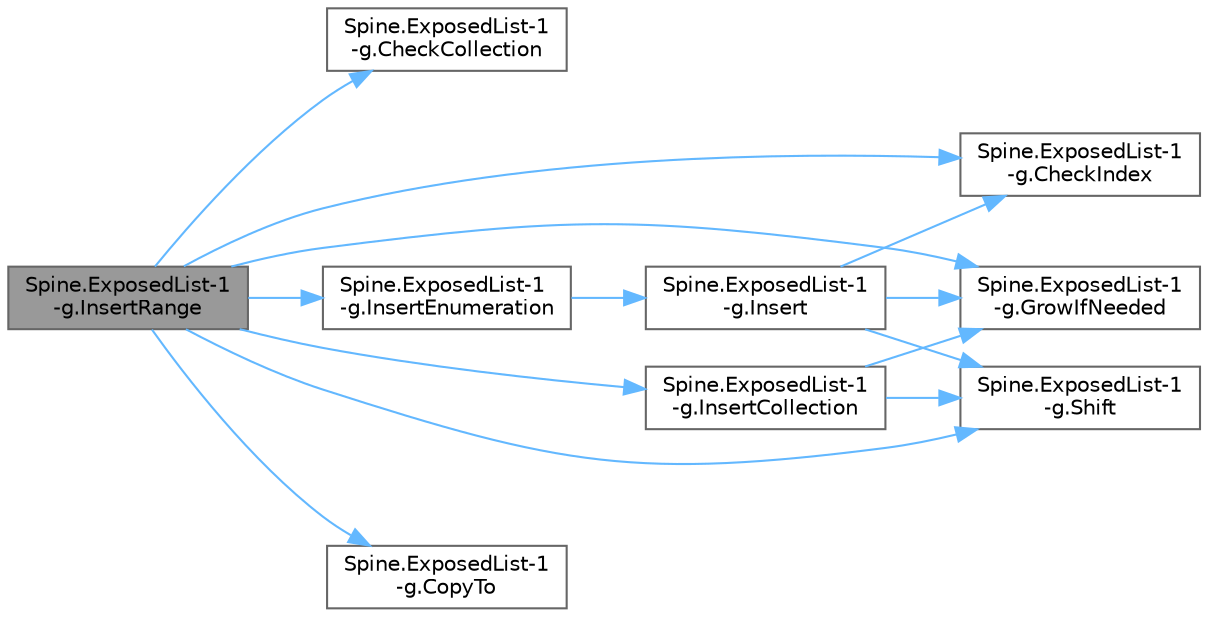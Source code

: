 digraph "Spine.ExposedList-1-g.InsertRange"
{
 // LATEX_PDF_SIZE
  bgcolor="transparent";
  edge [fontname=Helvetica,fontsize=10,labelfontname=Helvetica,labelfontsize=10];
  node [fontname=Helvetica,fontsize=10,shape=box,height=0.2,width=0.4];
  rankdir="LR";
  Node1 [id="Node000001",label="Spine.ExposedList-1\l-g.InsertRange",height=0.2,width=0.4,color="gray40", fillcolor="grey60", style="filled", fontcolor="black",tooltip=" "];
  Node1 -> Node2 [id="edge14_Node000001_Node000002",color="steelblue1",style="solid",tooltip=" "];
  Node2 [id="Node000002",label="Spine.ExposedList-1\l-g.CheckCollection",height=0.2,width=0.4,color="grey40", fillcolor="white", style="filled",URL="$class_spine_1_1_exposed_list-1-g.html#aa9d1aaab5b947d25e2505fb8d46b00b2",tooltip=" "];
  Node1 -> Node3 [id="edge15_Node000001_Node000003",color="steelblue1",style="solid",tooltip=" "];
  Node3 [id="Node000003",label="Spine.ExposedList-1\l-g.CheckIndex",height=0.2,width=0.4,color="grey40", fillcolor="white", style="filled",URL="$class_spine_1_1_exposed_list-1-g.html#afe50c7a9c36b0ebc08af0f43413b5818",tooltip=" "];
  Node1 -> Node4 [id="edge16_Node000001_Node000004",color="steelblue1",style="solid",tooltip=" "];
  Node4 [id="Node000004",label="Spine.ExposedList-1\l-g.CopyTo",height=0.2,width=0.4,color="grey40", fillcolor="white", style="filled",URL="$class_spine_1_1_exposed_list-1-g.html#a09719a283830dc9deeab2ded7ddd36df",tooltip=" "];
  Node1 -> Node5 [id="edge17_Node000001_Node000005",color="steelblue1",style="solid",tooltip=" "];
  Node5 [id="Node000005",label="Spine.ExposedList-1\l-g.GrowIfNeeded",height=0.2,width=0.4,color="grey40", fillcolor="white", style="filled",URL="$class_spine_1_1_exposed_list-1-g.html#a5f11b60d3d61d4c3cbe5a2107ddac6c3",tooltip=" "];
  Node1 -> Node6 [id="edge18_Node000001_Node000006",color="steelblue1",style="solid",tooltip=" "];
  Node6 [id="Node000006",label="Spine.ExposedList-1\l-g.InsertCollection",height=0.2,width=0.4,color="grey40", fillcolor="white", style="filled",URL="$class_spine_1_1_exposed_list-1-g.html#abede0534c406c1859cf287a64a2dbdc0",tooltip=" "];
  Node6 -> Node5 [id="edge19_Node000006_Node000005",color="steelblue1",style="solid",tooltip=" "];
  Node6 -> Node7 [id="edge20_Node000006_Node000007",color="steelblue1",style="solid",tooltip=" "];
  Node7 [id="Node000007",label="Spine.ExposedList-1\l-g.Shift",height=0.2,width=0.4,color="grey40", fillcolor="white", style="filled",URL="$class_spine_1_1_exposed_list-1-g.html#ac0eb9a0def900653c0c6ba62475a2289",tooltip=" "];
  Node1 -> Node8 [id="edge21_Node000001_Node000008",color="steelblue1",style="solid",tooltip=" "];
  Node8 [id="Node000008",label="Spine.ExposedList-1\l-g.InsertEnumeration",height=0.2,width=0.4,color="grey40", fillcolor="white", style="filled",URL="$class_spine_1_1_exposed_list-1-g.html#a93d5ea68528ab73fa6ef53ef9ea46077",tooltip=" "];
  Node8 -> Node9 [id="edge22_Node000008_Node000009",color="steelblue1",style="solid",tooltip=" "];
  Node9 [id="Node000009",label="Spine.ExposedList-1\l-g.Insert",height=0.2,width=0.4,color="grey40", fillcolor="white", style="filled",URL="$class_spine_1_1_exposed_list-1-g.html#a38e85d623e6387121f3e2fac8402eb37",tooltip=" "];
  Node9 -> Node3 [id="edge23_Node000009_Node000003",color="steelblue1",style="solid",tooltip=" "];
  Node9 -> Node5 [id="edge24_Node000009_Node000005",color="steelblue1",style="solid",tooltip=" "];
  Node9 -> Node7 [id="edge25_Node000009_Node000007",color="steelblue1",style="solid",tooltip=" "];
  Node1 -> Node7 [id="edge26_Node000001_Node000007",color="steelblue1",style="solid",tooltip=" "];
}
